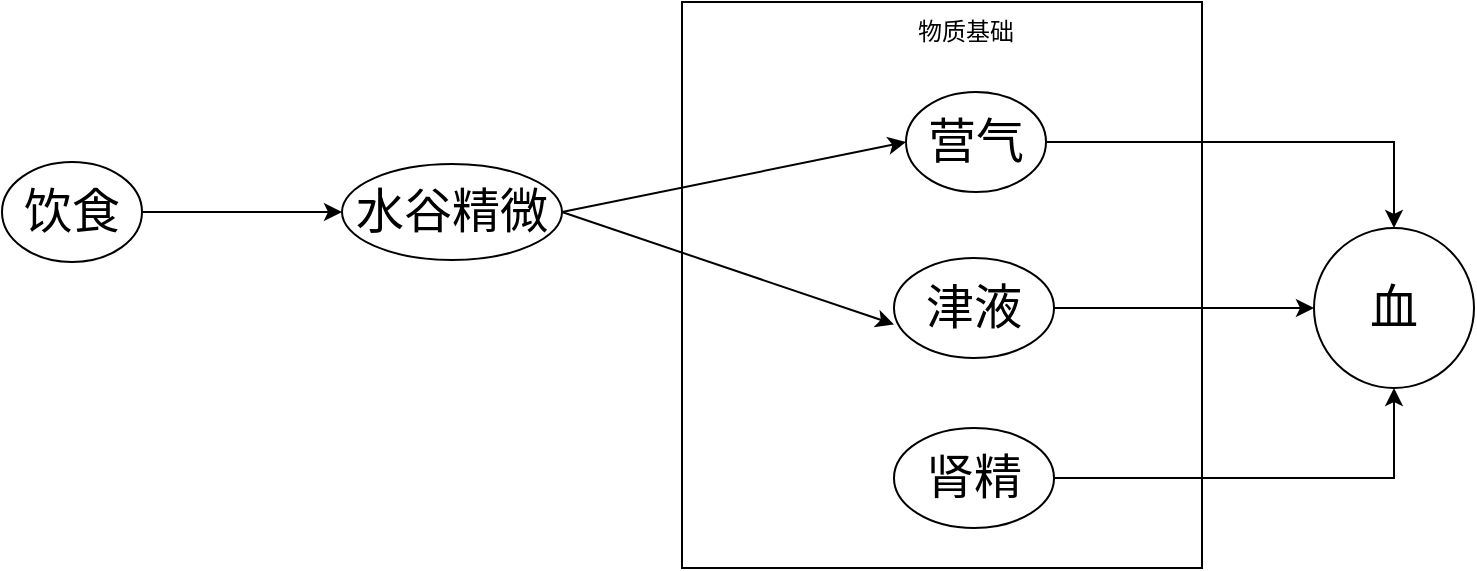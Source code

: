 <mxfile version="22.1.11" type="github">
  <diagram name="第 1 页" id="vhDelsi0ivXJpz2hamxe">
    <mxGraphModel dx="1050" dy="557" grid="1" gridSize="10" guides="1" tooltips="1" connect="1" arrows="1" fold="1" page="1" pageScale="1" pageWidth="827" pageHeight="1169" math="0" shadow="0">
      <root>
        <mxCell id="0" />
        <mxCell id="1" parent="0" />
        <mxCell id="ADBWSJeBuGSmu5Pnx7xk-15" value="" style="rounded=0;whiteSpace=wrap;html=1;" vertex="1" parent="1">
          <mxGeometry x="400" y="87" width="260" height="283" as="geometry" />
        </mxCell>
        <mxCell id="ADBWSJeBuGSmu5Pnx7xk-6" style="edgeStyle=orthogonalEdgeStyle;rounded=0;orthogonalLoop=1;jettySize=auto;html=1;exitX=1;exitY=0.5;exitDx=0;exitDy=0;" edge="1" parent="1" source="ADBWSJeBuGSmu5Pnx7xk-1" target="ADBWSJeBuGSmu5Pnx7xk-5">
          <mxGeometry relative="1" as="geometry" />
        </mxCell>
        <mxCell id="ADBWSJeBuGSmu5Pnx7xk-1" value="&lt;font style=&quot;font-size: 24px;&quot;&gt;营气&lt;/font&gt;" style="ellipse;whiteSpace=wrap;html=1;" vertex="1" parent="1">
          <mxGeometry x="512" y="132" width="70" height="50" as="geometry" />
        </mxCell>
        <mxCell id="ADBWSJeBuGSmu5Pnx7xk-8" style="edgeStyle=orthogonalEdgeStyle;rounded=0;orthogonalLoop=1;jettySize=auto;html=1;exitX=1;exitY=0.5;exitDx=0;exitDy=0;" edge="1" parent="1" source="ADBWSJeBuGSmu5Pnx7xk-2" target="ADBWSJeBuGSmu5Pnx7xk-5">
          <mxGeometry relative="1" as="geometry" />
        </mxCell>
        <mxCell id="ADBWSJeBuGSmu5Pnx7xk-2" value="&lt;font style=&quot;font-size: 24px;&quot;&gt;肾精&lt;/font&gt;" style="ellipse;whiteSpace=wrap;html=1;" vertex="1" parent="1">
          <mxGeometry x="506" y="300" width="80" height="50" as="geometry" />
        </mxCell>
        <mxCell id="ADBWSJeBuGSmu5Pnx7xk-7" style="edgeStyle=orthogonalEdgeStyle;rounded=0;orthogonalLoop=1;jettySize=auto;html=1;exitX=1;exitY=0.5;exitDx=0;exitDy=0;" edge="1" parent="1" source="ADBWSJeBuGSmu5Pnx7xk-3" target="ADBWSJeBuGSmu5Pnx7xk-5">
          <mxGeometry relative="1" as="geometry" />
        </mxCell>
        <mxCell id="ADBWSJeBuGSmu5Pnx7xk-3" value="&lt;font style=&quot;font-size: 24px;&quot;&gt;津液&lt;/font&gt;" style="ellipse;whiteSpace=wrap;html=1;" vertex="1" parent="1">
          <mxGeometry x="506" y="215" width="80" height="50" as="geometry" />
        </mxCell>
        <mxCell id="ADBWSJeBuGSmu5Pnx7xk-5" value="&lt;font style=&quot;font-size: 24px;&quot;&gt;血&lt;/font&gt;" style="ellipse;whiteSpace=wrap;html=1;aspect=fixed;" vertex="1" parent="1">
          <mxGeometry x="716" y="200" width="80" height="80" as="geometry" />
        </mxCell>
        <mxCell id="ADBWSJeBuGSmu5Pnx7xk-12" style="edgeStyle=orthogonalEdgeStyle;rounded=0;orthogonalLoop=1;jettySize=auto;html=1;exitX=1;exitY=0.5;exitDx=0;exitDy=0;" edge="1" parent="1" source="ADBWSJeBuGSmu5Pnx7xk-10" target="ADBWSJeBuGSmu5Pnx7xk-11">
          <mxGeometry relative="1" as="geometry" />
        </mxCell>
        <mxCell id="ADBWSJeBuGSmu5Pnx7xk-10" value="&lt;font style=&quot;font-size: 24px;&quot;&gt;饮食&lt;/font&gt;" style="ellipse;whiteSpace=wrap;html=1;" vertex="1" parent="1">
          <mxGeometry x="60" y="167" width="70" height="50" as="geometry" />
        </mxCell>
        <mxCell id="ADBWSJeBuGSmu5Pnx7xk-13" style="rounded=0;orthogonalLoop=1;jettySize=auto;html=1;exitX=1;exitY=0.5;exitDx=0;exitDy=0;entryX=0;entryY=0.5;entryDx=0;entryDy=0;" edge="1" parent="1" source="ADBWSJeBuGSmu5Pnx7xk-11" target="ADBWSJeBuGSmu5Pnx7xk-1">
          <mxGeometry relative="1" as="geometry" />
        </mxCell>
        <mxCell id="ADBWSJeBuGSmu5Pnx7xk-11" value="&lt;font style=&quot;font-size: 24px;&quot;&gt;水谷精微&lt;/font&gt;" style="ellipse;whiteSpace=wrap;html=1;" vertex="1" parent="1">
          <mxGeometry x="230" y="168" width="110" height="48" as="geometry" />
        </mxCell>
        <mxCell id="ADBWSJeBuGSmu5Pnx7xk-14" style="rounded=0;orthogonalLoop=1;jettySize=auto;html=1;entryX=0;entryY=0.664;entryDx=0;entryDy=0;entryPerimeter=0;exitX=1;exitY=0.5;exitDx=0;exitDy=0;" edge="1" parent="1" source="ADBWSJeBuGSmu5Pnx7xk-11" target="ADBWSJeBuGSmu5Pnx7xk-3">
          <mxGeometry relative="1" as="geometry">
            <mxPoint x="340" y="180" as="sourcePoint" />
          </mxGeometry>
        </mxCell>
        <mxCell id="ADBWSJeBuGSmu5Pnx7xk-17" value="物质基础" style="text;html=1;strokeColor=none;fillColor=none;align=center;verticalAlign=middle;whiteSpace=wrap;rounded=0;" vertex="1" parent="1">
          <mxGeometry x="512" y="87" width="60" height="30" as="geometry" />
        </mxCell>
      </root>
    </mxGraphModel>
  </diagram>
</mxfile>
